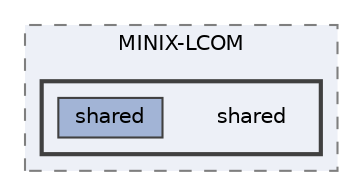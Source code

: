 digraph "Minix 3/MINIX-LCOM/shared"
{
 // LATEX_PDF_SIZE
  bgcolor="transparent";
  edge [fontname=Helvetica,fontsize=10,labelfontname=Helvetica,labelfontsize=10];
  node [fontname=Helvetica,fontsize=10,shape=box,height=0.2,width=0.4];
  compound=true
  subgraph clusterdir_89c3fb27d7dcdf8b64b9d0ead7429dc2 {
    graph [ bgcolor="#edf0f7", pencolor="grey50", label="MINIX-LCOM", fontname=Helvetica,fontsize=10 style="filled,dashed", URL="dir_89c3fb27d7dcdf8b64b9d0ead7429dc2.html",tooltip=""]
  subgraph clusterdir_a91a4a6d73c6615c66599de56d60b0eb {
    graph [ bgcolor="#edf0f7", pencolor="grey25", label="", fontname=Helvetica,fontsize=10 style="filled,bold", URL="dir_a91a4a6d73c6615c66599de56d60b0eb.html",tooltip=""]
    dir_a91a4a6d73c6615c66599de56d60b0eb [shape=plaintext, label="shared"];
  dir_b869fb011ae4d3895757db169cc49cc5 [label="shared", fillcolor="#a2b4d6", color="grey25", style="filled", URL="dir_b869fb011ae4d3895757db169cc49cc5.html",tooltip=""];
  }
  }
}
